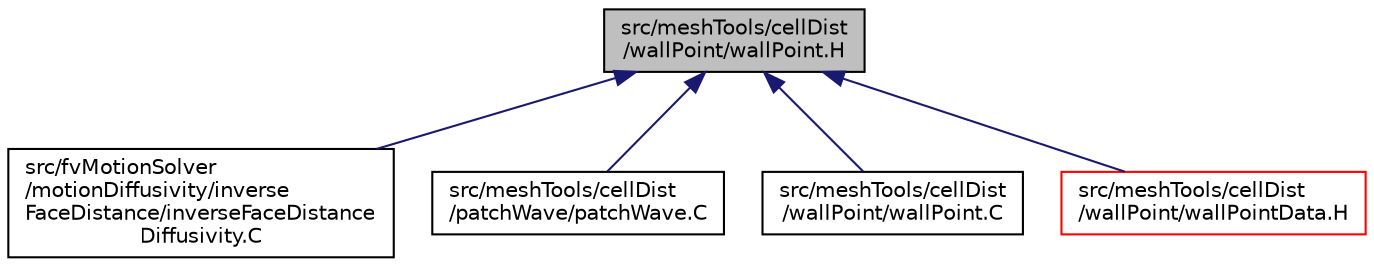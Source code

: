 digraph "src/meshTools/cellDist/wallPoint/wallPoint.H"
{
  bgcolor="transparent";
  edge [fontname="Helvetica",fontsize="10",labelfontname="Helvetica",labelfontsize="10"];
  node [fontname="Helvetica",fontsize="10",shape=record];
  Node1 [label="src/meshTools/cellDist\l/wallPoint/wallPoint.H",height=0.2,width=0.4,color="black", fillcolor="grey75", style="filled", fontcolor="black"];
  Node1 -> Node2 [dir="back",color="midnightblue",fontsize="10",style="solid",fontname="Helvetica"];
  Node2 [label="src/fvMotionSolver\l/motionDiffusivity/inverse\lFaceDistance/inverseFaceDistance\lDiffusivity.C",height=0.2,width=0.4,color="black",URL="$a06363.html"];
  Node1 -> Node3 [dir="back",color="midnightblue",fontsize="10",style="solid",fontname="Helvetica"];
  Node3 [label="src/meshTools/cellDist\l/patchWave/patchWave.C",height=0.2,width=0.4,color="black",URL="$a07390.html"];
  Node1 -> Node4 [dir="back",color="midnightblue",fontsize="10",style="solid",fontname="Helvetica"];
  Node4 [label="src/meshTools/cellDist\l/wallPoint/wallPoint.C",height=0.2,width=0.4,color="black",URL="$a07392.html"];
  Node1 -> Node5 [dir="back",color="midnightblue",fontsize="10",style="solid",fontname="Helvetica"];
  Node5 [label="src/meshTools/cellDist\l/wallPoint/wallPointData.H",height=0.2,width=0.4,color="red",URL="$a07395.html"];
}
